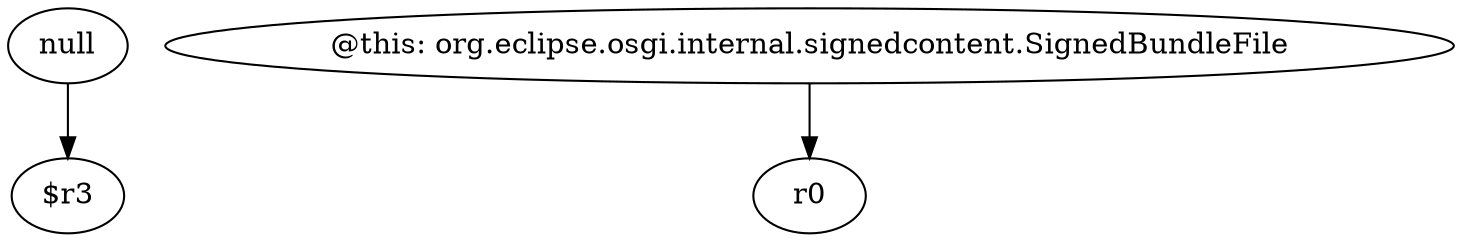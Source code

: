 digraph g {
0[label="null"]
1[label="$r3"]
0->1[label=""]
2[label="@this: org.eclipse.osgi.internal.signedcontent.SignedBundleFile"]
3[label="r0"]
2->3[label=""]
}